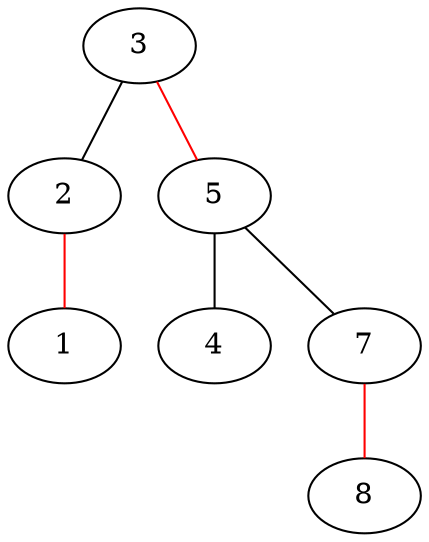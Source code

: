 graph {
3 -- 2 [color ="black"] 
2 -- 1 [color ="red"] 
3 -- 5 [color ="red"] 
5 -- 4 [color ="black"] 
5 -- 7 [color ="black"] 
7 -- 8 [color ="red"] 
rankdir=TB
}
